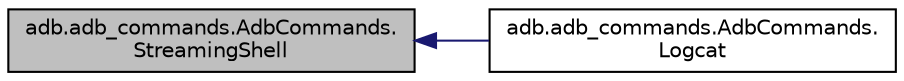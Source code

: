digraph "adb.adb_commands.AdbCommands.StreamingShell"
{
  edge [fontname="Helvetica",fontsize="10",labelfontname="Helvetica",labelfontsize="10"];
  node [fontname="Helvetica",fontsize="10",shape=record];
  rankdir="LR";
  Node1 [label="adb.adb_commands.AdbCommands.\lStreamingShell",height=0.2,width=0.4,color="black", fillcolor="grey75", style="filled", fontcolor="black"];
  Node1 -> Node2 [dir="back",color="midnightblue",fontsize="10",style="solid",fontname="Helvetica"];
  Node2 [label="adb.adb_commands.AdbCommands.\lLogcat",height=0.2,width=0.4,color="black", fillcolor="white", style="filled",URL="$d7/ddb/classadb_1_1adb__commands_1_1AdbCommands.xhtml#a3c35900cce68de70104067db92c5ba9e"];
}

